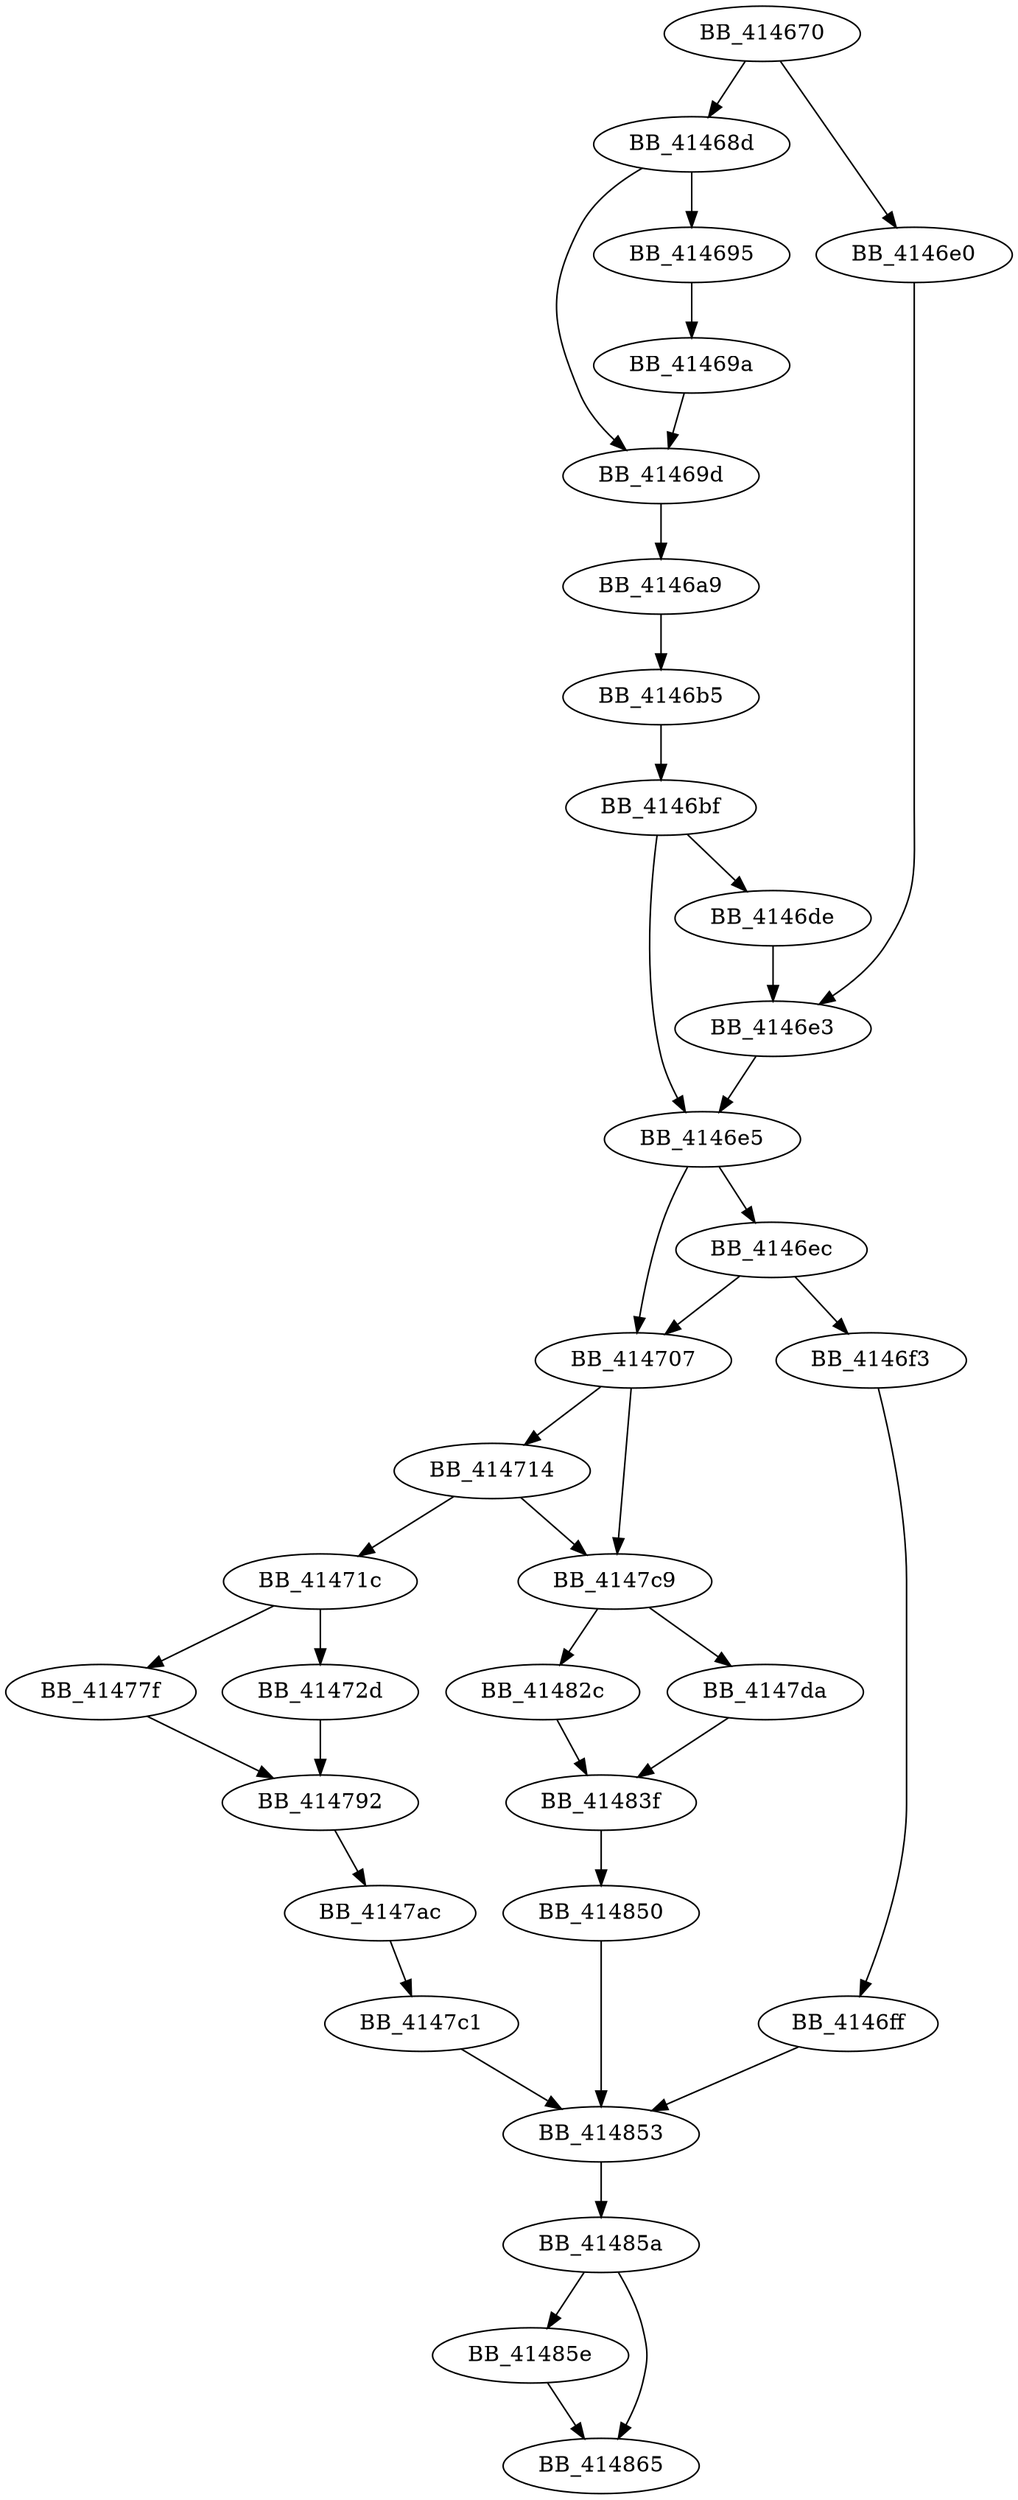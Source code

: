 DiGraph sub_414670{
BB_414670->BB_41468d
BB_414670->BB_4146e0
BB_41468d->BB_414695
BB_41468d->BB_41469d
BB_414695->BB_41469a
BB_41469a->BB_41469d
BB_41469d->BB_4146a9
BB_4146a9->BB_4146b5
BB_4146b5->BB_4146bf
BB_4146bf->BB_4146de
BB_4146bf->BB_4146e5
BB_4146de->BB_4146e3
BB_4146e0->BB_4146e3
BB_4146e3->BB_4146e5
BB_4146e5->BB_4146ec
BB_4146e5->BB_414707
BB_4146ec->BB_4146f3
BB_4146ec->BB_414707
BB_4146f3->BB_4146ff
BB_4146ff->BB_414853
BB_414707->BB_414714
BB_414707->BB_4147c9
BB_414714->BB_41471c
BB_414714->BB_4147c9
BB_41471c->BB_41472d
BB_41471c->BB_41477f
BB_41472d->BB_414792
BB_41477f->BB_414792
BB_414792->BB_4147ac
BB_4147ac->BB_4147c1
BB_4147c1->BB_414853
BB_4147c9->BB_4147da
BB_4147c9->BB_41482c
BB_4147da->BB_41483f
BB_41482c->BB_41483f
BB_41483f->BB_414850
BB_414850->BB_414853
BB_414853->BB_41485a
BB_41485a->BB_41485e
BB_41485a->BB_414865
BB_41485e->BB_414865
}
